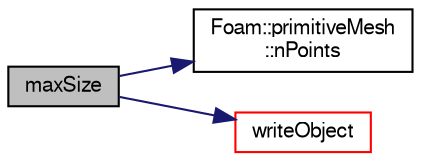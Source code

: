 digraph "maxSize"
{
  bgcolor="transparent";
  edge [fontname="FreeSans",fontsize="10",labelfontname="FreeSans",labelfontsize="10"];
  node [fontname="FreeSans",fontsize="10",shape=record];
  rankdir="LR";
  Node3322 [label="maxSize",height=0.2,width=0.4,color="black", fillcolor="grey75", style="filled", fontcolor="black"];
  Node3322 -> Node3323 [color="midnightblue",fontsize="10",style="solid",fontname="FreeSans"];
  Node3323 [label="Foam::primitiveMesh\l::nPoints",height=0.2,width=0.4,color="black",URL="$a27530.html#a1c886a784a597459dbf2d9470798e9dd"];
  Node3322 -> Node3324 [color="midnightblue",fontsize="10",style="solid",fontname="FreeSans"];
  Node3324 [label="writeObject",height=0.2,width=0.4,color="red",URL="$a25458.html#ad29090f3bdbff43fd95fa2d856219b5f",tooltip="Write pointZone. "];
}
